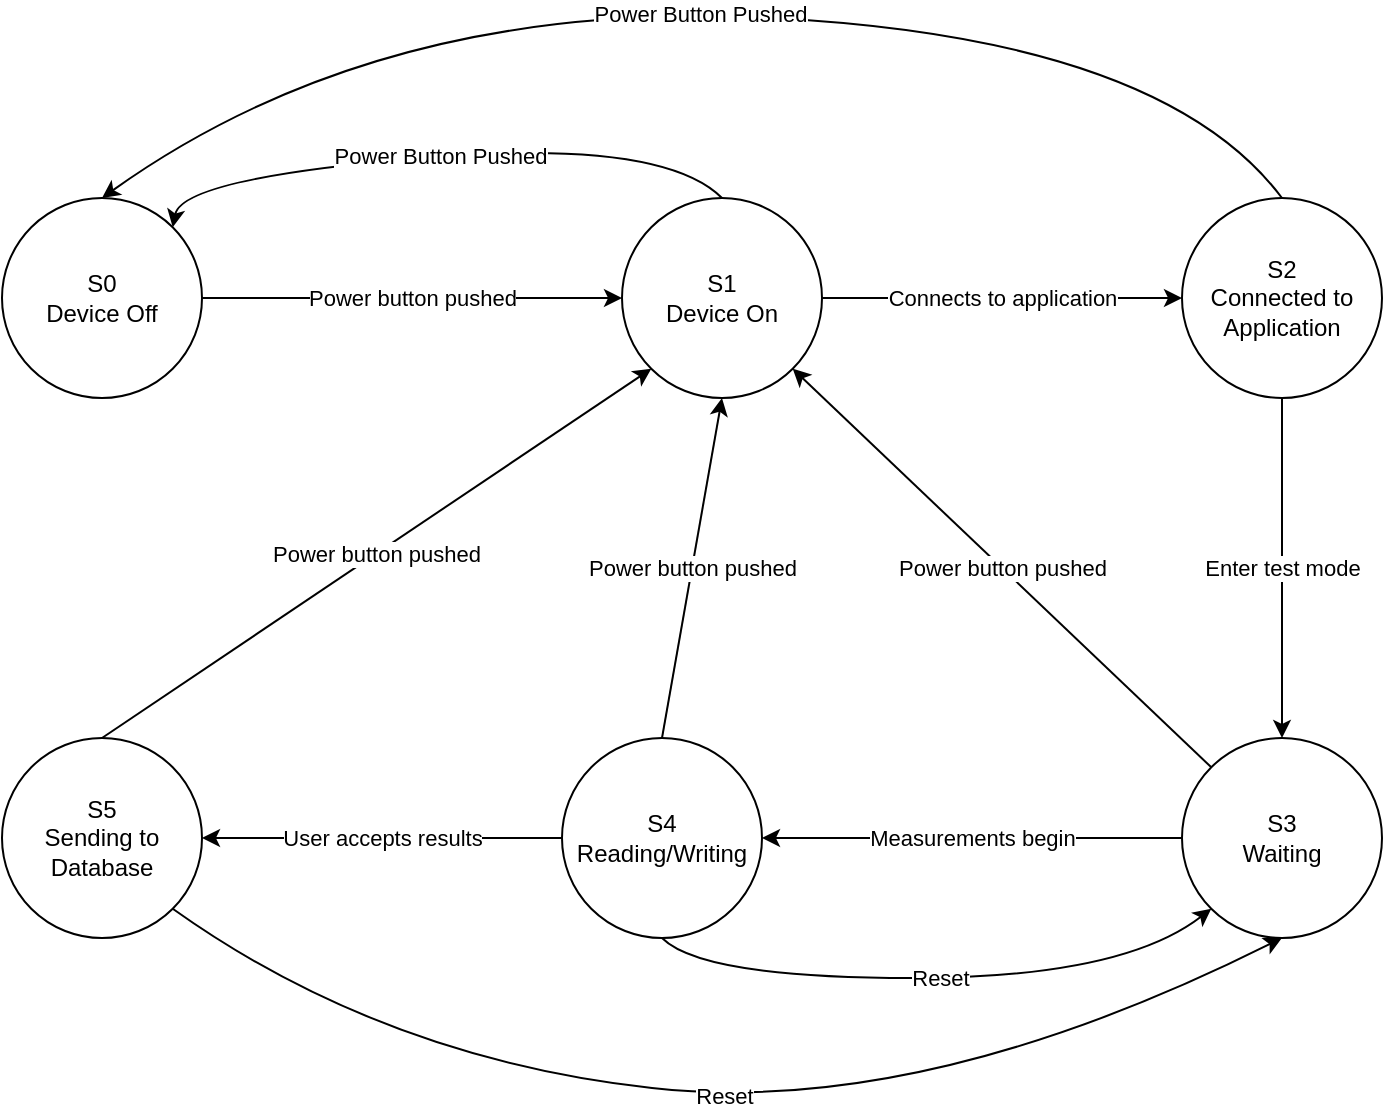 <mxfile version="20.4.0" type="device"><diagram id="sacM0JzP9HqmecJMj563" name="Page-1"><mxGraphModel dx="1422" dy="794" grid="1" gridSize="10" guides="1" tooltips="1" connect="1" arrows="1" fold="1" page="1" pageScale="1" pageWidth="850" pageHeight="1100" math="0" shadow="0"><root><mxCell id="0"/><mxCell id="1" parent="0"/><mxCell id="7MHsAxlm50QWdpRjr0o5-3" value="S0&lt;br&gt;Device Off" style="ellipse;whiteSpace=wrap;html=1;aspect=fixed;" vertex="1" parent="1"><mxGeometry x="60" y="300" width="100" height="100" as="geometry"/></mxCell><mxCell id="7MHsAxlm50QWdpRjr0o5-4" value="Power button pushed" style="endArrow=classic;html=1;rounded=0;exitX=1;exitY=0.5;exitDx=0;exitDy=0;entryX=0;entryY=0.5;entryDx=0;entryDy=0;" edge="1" parent="1" source="7MHsAxlm50QWdpRjr0o5-3" target="7MHsAxlm50QWdpRjr0o5-5"><mxGeometry width="50" height="50" relative="1" as="geometry"><mxPoint x="375" y="340" as="sourcePoint"/><mxPoint x="440" y="330" as="targetPoint"/></mxGeometry></mxCell><mxCell id="7MHsAxlm50QWdpRjr0o5-5" value="S1&lt;br&gt;Device On" style="ellipse;whiteSpace=wrap;html=1;aspect=fixed;" vertex="1" parent="1"><mxGeometry x="370" y="300" width="100" height="100" as="geometry"/></mxCell><mxCell id="7MHsAxlm50QWdpRjr0o5-6" value="S2&lt;br&gt;Connected to Application" style="ellipse;whiteSpace=wrap;html=1;aspect=fixed;" vertex="1" parent="1"><mxGeometry x="650" y="300" width="100" height="100" as="geometry"/></mxCell><mxCell id="7MHsAxlm50QWdpRjr0o5-7" value="Connects to application" style="endArrow=classic;html=1;rounded=0;exitX=1;exitY=0.5;exitDx=0;exitDy=0;entryX=0;entryY=0.5;entryDx=0;entryDy=0;" edge="1" parent="1" source="7MHsAxlm50QWdpRjr0o5-5" target="7MHsAxlm50QWdpRjr0o5-6"><mxGeometry width="50" height="50" relative="1" as="geometry"><mxPoint x="540" y="340" as="sourcePoint"/><mxPoint x="590" y="290" as="targetPoint"/></mxGeometry></mxCell><mxCell id="7MHsAxlm50QWdpRjr0o5-8" value="S3&lt;br&gt;Waiting" style="ellipse;whiteSpace=wrap;html=1;aspect=fixed;" vertex="1" parent="1"><mxGeometry x="650" y="570" width="100" height="100" as="geometry"/></mxCell><mxCell id="7MHsAxlm50QWdpRjr0o5-10" value="Enter test mode" style="endArrow=classic;html=1;rounded=0;exitX=0.5;exitY=1;exitDx=0;exitDy=0;entryX=0.5;entryY=0;entryDx=0;entryDy=0;" edge="1" parent="1" source="7MHsAxlm50QWdpRjr0o5-6" target="7MHsAxlm50QWdpRjr0o5-8"><mxGeometry width="50" height="50" relative="1" as="geometry"><mxPoint x="570" y="460" as="sourcePoint"/><mxPoint x="620" y="410" as="targetPoint"/></mxGeometry></mxCell><mxCell id="7MHsAxlm50QWdpRjr0o5-14" value="User accepts results" style="edgeStyle=orthogonalEdgeStyle;rounded=0;orthogonalLoop=1;jettySize=auto;html=1;entryX=1;entryY=0.5;entryDx=0;entryDy=0;" edge="1" parent="1" source="7MHsAxlm50QWdpRjr0o5-11" target="7MHsAxlm50QWdpRjr0o5-13"><mxGeometry relative="1" as="geometry"/></mxCell><mxCell id="7MHsAxlm50QWdpRjr0o5-11" value="S4&lt;br&gt;Reading/Writing" style="ellipse;whiteSpace=wrap;html=1;aspect=fixed;" vertex="1" parent="1"><mxGeometry x="340" y="570" width="100" height="100" as="geometry"/></mxCell><mxCell id="7MHsAxlm50QWdpRjr0o5-12" value="Measurements begin" style="endArrow=classic;html=1;rounded=0;entryX=1;entryY=0.5;entryDx=0;entryDy=0;exitX=0;exitY=0.5;exitDx=0;exitDy=0;" edge="1" parent="1" source="7MHsAxlm50QWdpRjr0o5-8" target="7MHsAxlm50QWdpRjr0o5-11"><mxGeometry width="50" height="50" relative="1" as="geometry"><mxPoint x="530" y="530" as="sourcePoint"/><mxPoint x="580" y="480" as="targetPoint"/></mxGeometry></mxCell><mxCell id="7MHsAxlm50QWdpRjr0o5-13" value="S5&lt;br&gt;Sending to Database" style="ellipse;whiteSpace=wrap;html=1;aspect=fixed;" vertex="1" parent="1"><mxGeometry x="60" y="570" width="100" height="100" as="geometry"/></mxCell><mxCell id="7MHsAxlm50QWdpRjr0o5-15" value="Reset" style="curved=1;endArrow=classic;html=1;rounded=0;exitX=1;exitY=1;exitDx=0;exitDy=0;entryX=0.5;entryY=1;entryDx=0;entryDy=0;" edge="1" parent="1" source="7MHsAxlm50QWdpRjr0o5-13" target="7MHsAxlm50QWdpRjr0o5-8"><mxGeometry width="50" height="50" relative="1" as="geometry"><mxPoint x="150" y="520" as="sourcePoint"/><mxPoint x="620" y="740" as="targetPoint"/><Array as="points"><mxPoint x="250" y="730"/><mxPoint x="520" y="760"/></Array></mxGeometry></mxCell><mxCell id="7MHsAxlm50QWdpRjr0o5-16" value="Reset" style="curved=1;endArrow=classic;html=1;rounded=0;exitX=0.5;exitY=1;exitDx=0;exitDy=0;entryX=0;entryY=1;entryDx=0;entryDy=0;" edge="1" parent="1" source="7MHsAxlm50QWdpRjr0o5-11" target="7MHsAxlm50QWdpRjr0o5-8"><mxGeometry width="50" height="50" relative="1" as="geometry"><mxPoint x="360" y="740" as="sourcePoint"/><mxPoint x="410" y="690" as="targetPoint"/><Array as="points"><mxPoint x="410" y="690"/><mxPoint x="620" y="690"/></Array></mxGeometry></mxCell><mxCell id="7MHsAxlm50QWdpRjr0o5-18" value="Power button pushed" style="endArrow=classic;html=1;rounded=0;exitX=0.5;exitY=0;exitDx=0;exitDy=0;entryX=0;entryY=1;entryDx=0;entryDy=0;" edge="1" parent="1" source="7MHsAxlm50QWdpRjr0o5-13" target="7MHsAxlm50QWdpRjr0o5-5"><mxGeometry width="50" height="50" relative="1" as="geometry"><mxPoint x="100" y="550" as="sourcePoint"/><mxPoint x="150" y="500" as="targetPoint"/></mxGeometry></mxCell><mxCell id="7MHsAxlm50QWdpRjr0o5-19" value="Power button pushed" style="endArrow=classic;html=1;rounded=0;exitX=0.5;exitY=0;exitDx=0;exitDy=0;entryX=0.5;entryY=1;entryDx=0;entryDy=0;" edge="1" parent="1" source="7MHsAxlm50QWdpRjr0o5-11" target="7MHsAxlm50QWdpRjr0o5-5"><mxGeometry width="50" height="50" relative="1" as="geometry"><mxPoint x="425" y="550" as="sourcePoint"/><mxPoint x="475" y="500" as="targetPoint"/></mxGeometry></mxCell><mxCell id="7MHsAxlm50QWdpRjr0o5-20" value="Power button pushed" style="endArrow=classic;html=1;rounded=0;exitX=0;exitY=0;exitDx=0;exitDy=0;entryX=1;entryY=1;entryDx=0;entryDy=0;" edge="1" parent="1" source="7MHsAxlm50QWdpRjr0o5-8" target="7MHsAxlm50QWdpRjr0o5-5"><mxGeometry width="50" height="50" relative="1" as="geometry"><mxPoint x="530" y="520" as="sourcePoint"/><mxPoint x="580" y="470" as="targetPoint"/></mxGeometry></mxCell><mxCell id="7MHsAxlm50QWdpRjr0o5-22" value="Power Button Pushed" style="curved=1;endArrow=classic;html=1;rounded=0;exitX=0.5;exitY=0;exitDx=0;exitDy=0;entryX=1;entryY=0;entryDx=0;entryDy=0;" edge="1" parent="1" source="7MHsAxlm50QWdpRjr0o5-5" target="7MHsAxlm50QWdpRjr0o5-3"><mxGeometry width="50" height="50" relative="1" as="geometry"><mxPoint x="440" y="260" as="sourcePoint"/><mxPoint x="490" y="210" as="targetPoint"/><Array as="points"><mxPoint x="390" y="270"/><mxPoint x="150" y="290"/></Array></mxGeometry></mxCell><mxCell id="7MHsAxlm50QWdpRjr0o5-23" value="Power Button Pushed" style="curved=1;endArrow=classic;html=1;rounded=0;exitX=0.5;exitY=0;exitDx=0;exitDy=0;entryX=0.5;entryY=0;entryDx=0;entryDy=0;" edge="1" parent="1" source="7MHsAxlm50QWdpRjr0o5-6" target="7MHsAxlm50QWdpRjr0o5-3"><mxGeometry width="50" height="50" relative="1" as="geometry"><mxPoint x="720" y="260" as="sourcePoint"/><mxPoint x="770" y="210" as="targetPoint"/><Array as="points"><mxPoint x="640" y="220"/><mxPoint x="250" y="200"/></Array></mxGeometry></mxCell></root></mxGraphModel></diagram></mxfile>